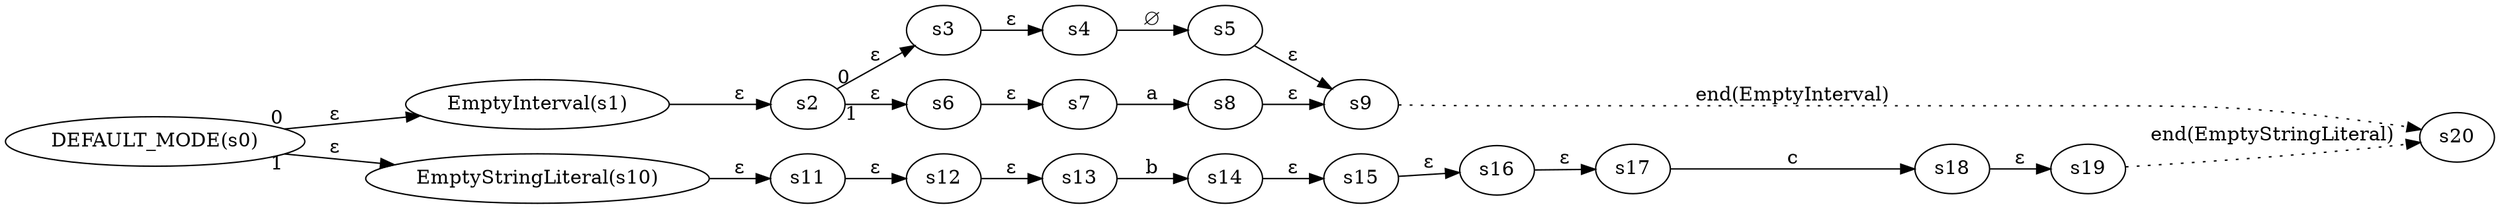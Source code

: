 digraph ATN {
  rankdir=LR;

  "DEFAULT_MODE(s0)" -> "EmptyInterval(s1)" [label=ε taillabel=0]
  "EmptyInterval(s1)" -> s2 [label=ε]
  s2 -> s3 [label=ε taillabel=0]
  s3 -> s4 [label=ε]
  s4 -> s5 [label=∅]
  s5 -> s9 [label=ε]
  s9 -> s20 [label="end(EmptyInterval)" style=dotted]
  s2 -> s6 [label=ε taillabel=1]
  s6 -> s7 [label=ε]
  s7 -> s8 [label=a]
  s8 -> s9 [label=ε]
  "DEFAULT_MODE(s0)" -> "EmptyStringLiteral(s10)" [label=ε taillabel=1]
  "EmptyStringLiteral(s10)" -> s11 [label=ε]
  s11 -> s12 [label=ε]
  s12 -> s13 [label=ε]
  s13 -> s14 [label=b]
  s14 -> s15 [label=ε]
  s15 -> s16 [label=ε]
  s16 -> s17 [label=ε]
  s17 -> s18 [label=c]
  s18 -> s19 [label=ε]
  s19 -> s20 [label="end(EmptyStringLiteral)" style=dotted]
}
